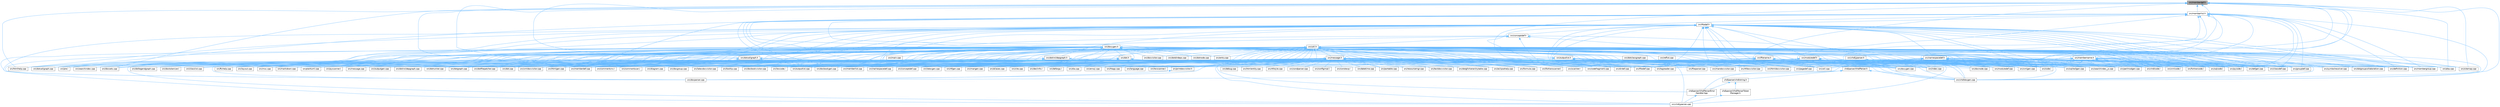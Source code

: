 digraph "src/memberdef.h"
{
 // INTERACTIVE_SVG=YES
 // LATEX_PDF_SIZE
  bgcolor="transparent";
  edge [fontname=Helvetica,fontsize=10,labelfontname=Helvetica,labelfontsize=10];
  node [fontname=Helvetica,fontsize=10,shape=box,height=0.2,width=0.4];
  Node1 [id="Node000001",label="src/memberdef.h",height=0.2,width=0.4,color="gray40", fillcolor="grey60", style="filled", fontcolor="black",tooltip=" "];
  Node1 -> Node2 [id="edge1_Node000001_Node000002",dir="back",color="steelblue1",style="solid",tooltip=" "];
  Node2 [id="Node000002",label="src/docbookgen.cpp",height=0.2,width=0.4,color="grey40", fillcolor="white", style="filled",URL="$d8/d29/docbookgen_8cpp.html",tooltip=" "];
  Node1 -> Node3 [id="edge2_Node000001_Node000003",dir="back",color="steelblue1",style="solid",tooltip=" "];
  Node3 [id="Node000003",label="src/docsets.cpp",height=0.2,width=0.4,color="grey40", fillcolor="white", style="filled",URL="$d7/d8f/docsets_8cpp.html",tooltip=" "];
  Node1 -> Node4 [id="edge3_Node000001_Node000004",dir="back",color="steelblue1",style="solid",tooltip=" "];
  Node4 [id="Node000004",label="src/dotcallgraph.h",height=0.2,width=0.4,color="grey40", fillcolor="white", style="filled",URL="$dc/dcf/dotcallgraph_8h.html",tooltip=" "];
  Node4 -> Node2 [id="edge4_Node000004_Node000002",dir="back",color="steelblue1",style="solid",tooltip=" "];
  Node4 -> Node5 [id="edge5_Node000004_Node000005",dir="back",color="steelblue1",style="solid",tooltip=" "];
  Node5 [id="Node000005",label="src/dotcallgraph.cpp",height=0.2,width=0.4,color="grey40", fillcolor="white", style="filled",URL="$d4/dd5/dotcallgraph_8cpp.html",tooltip=" "];
  Node4 -> Node6 [id="edge6_Node000004_Node000006",dir="back",color="steelblue1",style="solid",tooltip=" "];
  Node6 [id="Node000006",label="src/htmlgen.cpp",height=0.2,width=0.4,color="grey40", fillcolor="white", style="filled",URL="$d8/d6e/htmlgen_8cpp.html",tooltip=" "];
  Node4 -> Node7 [id="edge7_Node000004_Node000007",dir="back",color="steelblue1",style="solid",tooltip=" "];
  Node7 [id="Node000007",label="src/latexgen.cpp",height=0.2,width=0.4,color="grey40", fillcolor="white", style="filled",URL="$d4/d42/latexgen_8cpp.html",tooltip=" "];
  Node4 -> Node8 [id="edge8_Node000004_Node000008",dir="back",color="steelblue1",style="solid",tooltip=" "];
  Node8 [id="Node000008",label="src/memberdef.cpp",height=0.2,width=0.4,color="grey40", fillcolor="white", style="filled",URL="$d0/d72/memberdef_8cpp.html",tooltip=" "];
  Node4 -> Node9 [id="edge9_Node000004_Node000009",dir="back",color="steelblue1",style="solid",tooltip=" "];
  Node9 [id="Node000009",label="src/rtfgen.cpp",height=0.2,width=0.4,color="grey40", fillcolor="white", style="filled",URL="$d0/d9c/rtfgen_8cpp.html",tooltip=" "];
  Node1 -> Node10 [id="edge10_Node000001_Node000010",dir="back",color="steelblue1",style="solid",tooltip=" "];
  Node10 [id="Node000010",label="src/filedef.cpp",height=0.2,width=0.4,color="grey40", fillcolor="white", style="filled",URL="$d6/ddc/filedef_8cpp.html",tooltip=" "];
  Node1 -> Node11 [id="edge11_Node000001_Node000011",dir="back",color="steelblue1",style="solid",tooltip=" "];
  Node11 [id="Node000011",label="src/htmldocvisitor.cpp",height=0.2,width=0.4,color="grey40", fillcolor="white", style="filled",URL="$da/db0/htmldocvisitor_8cpp.html",tooltip=" "];
  Node1 -> Node12 [id="edge12_Node000001_Node000012",dir="back",color="steelblue1",style="solid",tooltip=" "];
  Node12 [id="Node000012",label="src/htmlhelp.cpp",height=0.2,width=0.4,color="grey40", fillcolor="white", style="filled",URL="$d3/d4b/htmlhelp_8cpp.html",tooltip=" "];
  Node1 -> Node8 [id="edge13_Node000001_Node000008",dir="back",color="steelblue1",style="solid",tooltip=" "];
  Node1 -> Node13 [id="edge14_Node000001_Node000013",dir="back",color="steelblue1",style="solid",tooltip=" "];
  Node13 [id="Node000013",label="src/memberlist.h",height=0.2,width=0.4,color="grey40", fillcolor="white", style="filled",URL="$dd/d78/memberlist_8h.html",tooltip=" "];
  Node13 -> Node14 [id="edge15_Node000013_Node000014",dir="back",color="steelblue1",style="solid",tooltip=" "];
  Node14 [id="Node000014",label="src/classdef.cpp",height=0.2,width=0.4,color="grey40", fillcolor="white", style="filled",URL="$de/d89/classdef_8cpp.html",tooltip=" "];
  Node13 -> Node15 [id="edge16_Node000013_Node000015",dir="back",color="steelblue1",style="solid",tooltip=" "];
  Node15 [id="Node000015",label="src/defgen.cpp",height=0.2,width=0.4,color="grey40", fillcolor="white", style="filled",URL="$d3/d17/defgen_8cpp.html",tooltip=" "];
  Node13 -> Node16 [id="edge17_Node000013_Node000016",dir="back",color="steelblue1",style="solid",tooltip=" "];
  Node16 [id="Node000016",label="src/definition.cpp",height=0.2,width=0.4,color="grey40", fillcolor="white", style="filled",URL="$d3/dea/definition_8cpp.html",tooltip=" "];
  Node13 -> Node2 [id="edge18_Node000013_Node000002",dir="back",color="steelblue1",style="solid",tooltip=" "];
  Node13 -> Node5 [id="edge19_Node000013_Node000005",dir="back",color="steelblue1",style="solid",tooltip=" "];
  Node13 -> Node17 [id="edge20_Node000013_Node000017",dir="back",color="steelblue1",style="solid",tooltip=" "];
  Node17 [id="Node000017",label="src/dotnode.cpp",height=0.2,width=0.4,color="grey40", fillcolor="white", style="filled",URL="$df/d58/dotnode_8cpp.html",tooltip=" "];
  Node13 -> Node18 [id="edge21_Node000013_Node000018",dir="back",color="steelblue1",style="solid",tooltip=" "];
  Node18 [id="Node000018",label="src/doxygen.cpp",height=0.2,width=0.4,color="grey40", fillcolor="white", style="filled",URL="$dc/d98/doxygen_8cpp.html",tooltip=" "];
  Node13 -> Node19 [id="edge22_Node000013_Node000019",dir="back",color="steelblue1",style="solid",tooltip=" "];
  Node19 [id="Node000019",label="src/doxygen.h",height=0.2,width=0.4,color="grey40", fillcolor="white", style="filled",URL="$d1/da1/doxygen_8h.html",tooltip=" "];
  Node19 -> Node14 [id="edge23_Node000019_Node000014",dir="back",color="steelblue1",style="solid",tooltip=" "];
  Node19 -> Node20 [id="edge24_Node000019_Node000020",dir="back",color="steelblue1",style="solid",tooltip=" "];
  Node20 [id="Node000020",label="src/classlist.cpp",height=0.2,width=0.4,color="grey40", fillcolor="white", style="filled",URL="$d6/d10/classlist_8cpp.html",tooltip=" "];
  Node19 -> Node21 [id="edge25_Node000019_Node000021",dir="back",color="steelblue1",style="solid",tooltip=" "];
  Node21 [id="Node000021",label="src/code.l",height=0.2,width=0.4,color="grey40", fillcolor="white", style="filled",URL="$da/d1f/code_8l.html",tooltip=" "];
  Node19 -> Node22 [id="edge26_Node000019_Node000022",dir="back",color="steelblue1",style="solid",tooltip=" "];
  Node22 [id="Node000022",label="src/codefragment.cpp",height=0.2,width=0.4,color="grey40", fillcolor="white", style="filled",URL="$dd/d4a/codefragment_8cpp.html",tooltip=" "];
  Node19 -> Node23 [id="edge27_Node000019_Node000023",dir="back",color="steelblue1",style="solid",tooltip=" "];
  Node23 [id="Node000023",label="src/commentcnv.l",height=0.2,width=0.4,color="grey40", fillcolor="white", style="filled",URL="$d0/d47/commentcnv_8l.html",tooltip=" "];
  Node19 -> Node24 [id="edge28_Node000019_Node000024",dir="back",color="steelblue1",style="solid",tooltip=" "];
  Node24 [id="Node000024",label="src/commentscan.l",height=0.2,width=0.4,color="grey40", fillcolor="white", style="filled",URL="$d7/d5f/commentscan_8l.html",tooltip=" "];
  Node19 -> Node25 [id="edge29_Node000019_Node000025",dir="back",color="steelblue1",style="solid",tooltip=" "];
  Node25 [id="Node000025",label="src/conceptdef.cpp",height=0.2,width=0.4,color="grey40", fillcolor="white", style="filled",URL="$d8/d0a/conceptdef_8cpp.html",tooltip=" "];
  Node19 -> Node15 [id="edge30_Node000019_Node000015",dir="back",color="steelblue1",style="solid",tooltip=" "];
  Node19 -> Node16 [id="edge31_Node000019_Node000016",dir="back",color="steelblue1",style="solid",tooltip=" "];
  Node19 -> Node26 [id="edge32_Node000019_Node000026",dir="back",color="steelblue1",style="solid",tooltip=" "];
  Node26 [id="Node000026",label="src/diagram.cpp",height=0.2,width=0.4,color="grey40", fillcolor="white", style="filled",URL="$da/d0d/diagram_8cpp.html",tooltip=" "];
  Node19 -> Node27 [id="edge33_Node000019_Node000027",dir="back",color="steelblue1",style="solid",tooltip=" "];
  Node27 [id="Node000027",label="src/dirdef.cpp",height=0.2,width=0.4,color="grey40", fillcolor="white", style="filled",URL="$d8/d52/dirdef_8cpp.html",tooltip=" "];
  Node19 -> Node2 [id="edge34_Node000019_Node000002",dir="back",color="steelblue1",style="solid",tooltip=" "];
  Node19 -> Node28 [id="edge35_Node000019_Node000028",dir="back",color="steelblue1",style="solid",tooltip=" "];
  Node28 [id="Node000028",label="src/docbookvisitor.cpp",height=0.2,width=0.4,color="grey40", fillcolor="white", style="filled",URL="$dc/d05/docbookvisitor_8cpp.html",tooltip=" "];
  Node19 -> Node29 [id="edge36_Node000019_Node000029",dir="back",color="steelblue1",style="solid",tooltip=" "];
  Node29 [id="Node000029",label="src/docgroup.cpp",height=0.2,width=0.4,color="grey40", fillcolor="white", style="filled",URL="$d3/d36/docgroup_8cpp.html",tooltip=" "];
  Node19 -> Node30 [id="edge37_Node000019_Node000030",dir="back",color="steelblue1",style="solid",tooltip=" "];
  Node30 [id="Node000030",label="src/docnode.cpp",height=0.2,width=0.4,color="grey40", fillcolor="white", style="filled",URL="$d0/d2b/docnode_8cpp.html",tooltip=" "];
  Node19 -> Node31 [id="edge38_Node000019_Node000031",dir="back",color="steelblue1",style="solid",tooltip=" "];
  Node31 [id="Node000031",label="src/docparser.cpp",height=0.2,width=0.4,color="grey40", fillcolor="white", style="filled",URL="$da/d17/docparser_8cpp.html",tooltip=" "];
  Node19 -> Node3 [id="edge39_Node000019_Node000003",dir="back",color="steelblue1",style="solid",tooltip=" "];
  Node19 -> Node32 [id="edge40_Node000019_Node000032",dir="back",color="steelblue1",style="solid",tooltip=" "];
  Node32 [id="Node000032",label="src/doctokenizer.l",height=0.2,width=0.4,color="grey40", fillcolor="white", style="filled",URL="$d1/d39/doctokenizer_8l.html",tooltip=" "];
  Node19 -> Node33 [id="edge41_Node000019_Node000033",dir="back",color="steelblue1",style="solid",tooltip=" "];
  Node33 [id="Node000033",label="src/docvisitor.cpp",height=0.2,width=0.4,color="grey40", fillcolor="white", style="filled",URL="$da/d39/docvisitor_8cpp.html",tooltip=" "];
  Node19 -> Node34 [id="edge42_Node000019_Node000034",dir="back",color="steelblue1",style="solid",tooltip=" "];
  Node34 [id="Node000034",label="src/dot.cpp",height=0.2,width=0.4,color="grey40", fillcolor="white", style="filled",URL="$de/daa/dot_8cpp.html",tooltip=" "];
  Node19 -> Node35 [id="edge43_Node000019_Node000035",dir="back",color="steelblue1",style="solid",tooltip=" "];
  Node35 [id="Node000035",label="src/dot.h",height=0.2,width=0.4,color="grey40", fillcolor="white", style="filled",URL="$d6/d4a/dot_8h.html",tooltip=" "];
  Node35 -> Node14 [id="edge44_Node000035_Node000014",dir="back",color="steelblue1",style="solid",tooltip=" "];
  Node35 -> Node15 [id="edge45_Node000035_Node000015",dir="back",color="steelblue1",style="solid",tooltip=" "];
  Node35 -> Node27 [id="edge46_Node000035_Node000027",dir="back",color="steelblue1",style="solid",tooltip=" "];
  Node35 -> Node2 [id="edge47_Node000035_Node000002",dir="back",color="steelblue1",style="solid",tooltip=" "];
  Node35 -> Node28 [id="edge48_Node000035_Node000028",dir="back",color="steelblue1",style="solid",tooltip=" "];
  Node35 -> Node34 [id="edge49_Node000035_Node000034",dir="back",color="steelblue1",style="solid",tooltip=" "];
  Node35 -> Node36 [id="edge50_Node000035_Node000036",dir="back",color="steelblue1",style="solid",tooltip=" "];
  Node36 [id="Node000036",label="src/dotfilepatcher.cpp",height=0.2,width=0.4,color="grey40", fillcolor="white", style="filled",URL="$d9/d92/dotfilepatcher_8cpp.html",tooltip=" "];
  Node35 -> Node37 [id="edge51_Node000035_Node000037",dir="back",color="steelblue1",style="solid",tooltip=" "];
  Node37 [id="Node000037",label="src/dotgraph.cpp",height=0.2,width=0.4,color="grey40", fillcolor="white", style="filled",URL="$de/d45/dotgraph_8cpp.html",tooltip=" "];
  Node35 -> Node38 [id="edge52_Node000035_Node000038",dir="back",color="steelblue1",style="solid",tooltip=" "];
  Node38 [id="Node000038",label="src/dotlegendgraph.cpp",height=0.2,width=0.4,color="grey40", fillcolor="white", style="filled",URL="$d4/d33/dotlegendgraph_8cpp.html",tooltip=" "];
  Node35 -> Node39 [id="edge53_Node000035_Node000039",dir="back",color="steelblue1",style="solid",tooltip=" "];
  Node39 [id="Node000039",label="src/dotrunner.cpp",height=0.2,width=0.4,color="grey40", fillcolor="white", style="filled",URL="$d1/dfe/dotrunner_8cpp.html",tooltip=" "];
  Node35 -> Node18 [id="edge54_Node000035_Node000018",dir="back",color="steelblue1",style="solid",tooltip=" "];
  Node35 -> Node10 [id="edge55_Node000035_Node000010",dir="back",color="steelblue1",style="solid",tooltip=" "];
  Node35 -> Node40 [id="edge56_Node000035_Node000040",dir="back",color="steelblue1",style="solid",tooltip=" "];
  Node40 [id="Node000040",label="src/groupdef.cpp",height=0.2,width=0.4,color="grey40", fillcolor="white", style="filled",URL="$d6/d42/groupdef_8cpp.html",tooltip=" "];
  Node35 -> Node11 [id="edge57_Node000035_Node000011",dir="back",color="steelblue1",style="solid",tooltip=" "];
  Node35 -> Node6 [id="edge58_Node000035_Node000006",dir="back",color="steelblue1",style="solid",tooltip=" "];
  Node35 -> Node41 [id="edge59_Node000035_Node000041",dir="back",color="steelblue1",style="solid",tooltip=" "];
  Node41 [id="Node000041",label="src/index.cpp",height=0.2,width=0.4,color="grey40", fillcolor="white", style="filled",URL="$db/d14/index_8cpp.html",tooltip="This file contains functions for the various index pages."];
  Node35 -> Node42 [id="edge60_Node000035_Node000042",dir="back",color="steelblue1",style="solid",tooltip=" "];
  Node42 [id="Node000042",label="src/latexdocvisitor.cpp",height=0.2,width=0.4,color="grey40", fillcolor="white", style="filled",URL="$d1/d4e/latexdocvisitor_8cpp.html",tooltip=" "];
  Node35 -> Node7 [id="edge61_Node000035_Node000007",dir="back",color="steelblue1",style="solid",tooltip=" "];
  Node35 -> Node43 [id="edge62_Node000035_Node000043",dir="back",color="steelblue1",style="solid",tooltip=" "];
  Node43 [id="Node000043",label="src/mandocvisitor.cpp",height=0.2,width=0.4,color="grey40", fillcolor="white", style="filled",URL="$d8/dde/mandocvisitor_8cpp.html",tooltip=" "];
  Node35 -> Node8 [id="edge63_Node000035_Node000008",dir="back",color="steelblue1",style="solid",tooltip=" "];
  Node35 -> Node44 [id="edge64_Node000035_Node000044",dir="back",color="steelblue1",style="solid",tooltip=" "];
  Node44 [id="Node000044",label="src/rtfdocvisitor.cpp",height=0.2,width=0.4,color="grey40", fillcolor="white", style="filled",URL="$de/d9a/rtfdocvisitor_8cpp.html",tooltip=" "];
  Node35 -> Node9 [id="edge65_Node000035_Node000009",dir="back",color="steelblue1",style="solid",tooltip=" "];
  Node35 -> Node45 [id="edge66_Node000035_Node000045",dir="back",color="steelblue1",style="solid",tooltip=" "];
  Node45 [id="Node000045",label="src/sqlite3gen.cpp",height=0.2,width=0.4,color="grey40", fillcolor="white", style="filled",URL="$d8/df8/sqlite3gen_8cpp.html",tooltip=" "];
  Node35 -> Node46 [id="edge67_Node000035_Node000046",dir="back",color="steelblue1",style="solid",tooltip=" "];
  Node46 [id="Node000046",label="src/xmldocvisitor.cpp",height=0.2,width=0.4,color="grey40", fillcolor="white", style="filled",URL="$dd/db6/xmldocvisitor_8cpp.html",tooltip=" "];
  Node35 -> Node47 [id="edge68_Node000035_Node000047",dir="back",color="steelblue1",style="solid",tooltip=" "];
  Node47 [id="Node000047",label="src/xmlgen.cpp",height=0.2,width=0.4,color="grey40", fillcolor="white", style="filled",URL="$d0/dc3/xmlgen_8cpp.html",tooltip=" "];
  Node19 -> Node48 [id="edge69_Node000019_Node000048",dir="back",color="steelblue1",style="solid",tooltip=" "];
  Node48 [id="Node000048",label="src/dotdirdeps.cpp",height=0.2,width=0.4,color="grey40", fillcolor="white", style="filled",URL="$da/d45/dotdirdeps_8cpp.html",tooltip=" "];
  Node19 -> Node36 [id="edge70_Node000019_Node000036",dir="back",color="steelblue1",style="solid",tooltip=" "];
  Node19 -> Node49 [id="edge71_Node000019_Node000049",dir="back",color="steelblue1",style="solid",tooltip=" "];
  Node49 [id="Node000049",label="src/dotgfxhierarchytable.cpp",height=0.2,width=0.4,color="grey40", fillcolor="white", style="filled",URL="$d4/d09/dotgfxhierarchytable_8cpp.html",tooltip=" "];
  Node19 -> Node37 [id="edge72_Node000019_Node000037",dir="back",color="steelblue1",style="solid",tooltip=" "];
  Node19 -> Node50 [id="edge73_Node000019_Node000050",dir="back",color="steelblue1",style="solid",tooltip=" "];
  Node50 [id="Node000050",label="src/dotgroupcollaboration.cpp",height=0.2,width=0.4,color="grey40", fillcolor="white", style="filled",URL="$d1/d86/dotgroupcollaboration_8cpp.html",tooltip=" "];
  Node19 -> Node38 [id="edge74_Node000019_Node000038",dir="back",color="steelblue1",style="solid",tooltip=" "];
  Node19 -> Node17 [id="edge75_Node000019_Node000017",dir="back",color="steelblue1",style="solid",tooltip=" "];
  Node19 -> Node39 [id="edge76_Node000019_Node000039",dir="back",color="steelblue1",style="solid",tooltip=" "];
  Node19 -> Node18 [id="edge77_Node000019_Node000018",dir="back",color="steelblue1",style="solid",tooltip=" "];
  Node19 -> Node51 [id="edge78_Node000019_Node000051",dir="back",color="steelblue1",style="solid",tooltip=" "];
  Node51 [id="Node000051",label="src/eclipsehelp.cpp",height=0.2,width=0.4,color="grey40", fillcolor="white", style="filled",URL="$d8/d56/eclipsehelp_8cpp.html",tooltip=" "];
  Node19 -> Node52 [id="edge79_Node000019_Node000052",dir="back",color="steelblue1",style="solid",tooltip=" "];
  Node52 [id="Node000052",label="src/entry.cpp",height=0.2,width=0.4,color="grey40", fillcolor="white", style="filled",URL="$d2/dd2/entry_8cpp.html",tooltip=" "];
  Node19 -> Node10 [id="edge80_Node000019_Node000010",dir="back",color="steelblue1",style="solid",tooltip=" "];
  Node19 -> Node53 [id="edge81_Node000019_Node000053",dir="back",color="steelblue1",style="solid",tooltip=" "];
  Node53 [id="Node000053",label="src/formula.cpp",height=0.2,width=0.4,color="grey40", fillcolor="white", style="filled",URL="$d7/d5b/formula_8cpp.html",tooltip=" "];
  Node19 -> Node54 [id="edge82_Node000019_Node000054",dir="back",color="steelblue1",style="solid",tooltip=" "];
  Node54 [id="Node000054",label="src/fortrancode.l",height=0.2,width=0.4,color="grey40", fillcolor="white", style="filled",URL="$d9/d5b/fortrancode_8l.html",tooltip=" "];
  Node19 -> Node55 [id="edge83_Node000019_Node000055",dir="back",color="steelblue1",style="solid",tooltip=" "];
  Node55 [id="Node000055",label="src/fortranscanner.l",height=0.2,width=0.4,color="grey40", fillcolor="white", style="filled",URL="$dd/d00/fortranscanner_8l.html",tooltip=" "];
  Node19 -> Node56 [id="edge84_Node000019_Node000056",dir="back",color="steelblue1",style="solid",tooltip=" "];
  Node56 [id="Node000056",label="src/ftvhelp.cpp",height=0.2,width=0.4,color="grey40", fillcolor="white", style="filled",URL="$db/d41/ftvhelp_8cpp.html",tooltip=" "];
  Node19 -> Node40 [id="edge85_Node000019_Node000040",dir="back",color="steelblue1",style="solid",tooltip=" "];
  Node19 -> Node11 [id="edge86_Node000019_Node000011",dir="back",color="steelblue1",style="solid",tooltip=" "];
  Node19 -> Node6 [id="edge87_Node000019_Node000006",dir="back",color="steelblue1",style="solid",tooltip=" "];
  Node19 -> Node12 [id="edge88_Node000019_Node000012",dir="back",color="steelblue1",style="solid",tooltip=" "];
  Node19 -> Node41 [id="edge89_Node000019_Node000041",dir="back",color="steelblue1",style="solid",tooltip=" "];
  Node19 -> Node42 [id="edge90_Node000019_Node000042",dir="back",color="steelblue1",style="solid",tooltip=" "];
  Node19 -> Node7 [id="edge91_Node000019_Node000007",dir="back",color="steelblue1",style="solid",tooltip=" "];
  Node19 -> Node57 [id="edge92_Node000019_Node000057",dir="back",color="steelblue1",style="solid",tooltip=" "];
  Node57 [id="Node000057",label="src/layout.cpp",height=0.2,width=0.4,color="grey40", fillcolor="white", style="filled",URL="$db/d16/layout_8cpp.html",tooltip=" "];
  Node19 -> Node58 [id="edge93_Node000019_Node000058",dir="back",color="steelblue1",style="solid",tooltip=" "];
  Node58 [id="Node000058",label="src/lexcode.l",height=0.2,width=0.4,color="grey40", fillcolor="white", style="filled",URL="$d0/d7e/lexcode_8l.html",tooltip=" "];
  Node19 -> Node59 [id="edge94_Node000019_Node000059",dir="back",color="steelblue1",style="solid",tooltip=" "];
  Node59 [id="Node000059",label="src/main.cpp",height=0.2,width=0.4,color="grey40", fillcolor="white", style="filled",URL="$df/d0a/main_8cpp.html",tooltip="main entry point for doxygen"];
  Node19 -> Node43 [id="edge95_Node000019_Node000043",dir="back",color="steelblue1",style="solid",tooltip=" "];
  Node19 -> Node60 [id="edge96_Node000019_Node000060",dir="back",color="steelblue1",style="solid",tooltip=" "];
  Node60 [id="Node000060",label="src/mangen.cpp",height=0.2,width=0.4,color="grey40", fillcolor="white", style="filled",URL="$d7/de7/mangen_8cpp.html",tooltip=" "];
  Node19 -> Node61 [id="edge97_Node000019_Node000061",dir="back",color="steelblue1",style="solid",tooltip=" "];
  Node61 [id="Node000061",label="src/markdown.cpp",height=0.2,width=0.4,color="grey40", fillcolor="white", style="filled",URL="$de/d04/markdown_8cpp.html",tooltip=" "];
  Node19 -> Node8 [id="edge98_Node000019_Node000008",dir="back",color="steelblue1",style="solid",tooltip=" "];
  Node19 -> Node62 [id="edge99_Node000019_Node000062",dir="back",color="steelblue1",style="solid",tooltip=" "];
  Node62 [id="Node000062",label="src/membergroup.cpp",height=0.2,width=0.4,color="grey40", fillcolor="white", style="filled",URL="$d6/d18/membergroup_8cpp.html",tooltip=" "];
  Node19 -> Node63 [id="edge100_Node000019_Node000063",dir="back",color="steelblue1",style="solid",tooltip=" "];
  Node63 [id="Node000063",label="src/memberlist.cpp",height=0.2,width=0.4,color="grey40", fillcolor="white", style="filled",URL="$d0/d14/memberlist_8cpp.html",tooltip=" "];
  Node19 -> Node64 [id="edge101_Node000019_Node000064",dir="back",color="steelblue1",style="solid",tooltip=" "];
  Node64 [id="Node000064",label="src/message.cpp",height=0.2,width=0.4,color="grey40", fillcolor="white", style="filled",URL="$d8/d6a/message_8cpp.html",tooltip=" "];
  Node19 -> Node65 [id="edge102_Node000019_Node000065",dir="back",color="steelblue1",style="solid",tooltip=" "];
  Node65 [id="Node000065",label="src/msc.cpp",height=0.2,width=0.4,color="grey40", fillcolor="white", style="filled",URL="$db/d33/msc_8cpp.html",tooltip=" "];
  Node19 -> Node66 [id="edge103_Node000019_Node000066",dir="back",color="steelblue1",style="solid",tooltip=" "];
  Node66 [id="Node000066",label="src/namespacedef.cpp",height=0.2,width=0.4,color="grey40", fillcolor="white", style="filled",URL="$d7/d1c/namespacedef_8cpp.html",tooltip=" "];
  Node19 -> Node67 [id="edge104_Node000019_Node000067",dir="back",color="steelblue1",style="solid",tooltip=" "];
  Node67 [id="Node000067",label="src/outputgen.cpp",height=0.2,width=0.4,color="grey40", fillcolor="white", style="filled",URL="$d0/d17/outputgen_8cpp.html",tooltip=" "];
  Node19 -> Node68 [id="edge105_Node000019_Node000068",dir="back",color="steelblue1",style="solid",tooltip=" "];
  Node68 [id="Node000068",label="src/outputlist.cpp",height=0.2,width=0.4,color="grey40", fillcolor="white", style="filled",URL="$db/dd8/outputlist_8cpp.html",tooltip=" "];
  Node19 -> Node69 [id="edge106_Node000019_Node000069",dir="back",color="steelblue1",style="solid",tooltip=" "];
  Node69 [id="Node000069",label="src/outputlist.h",height=0.2,width=0.4,color="grey40", fillcolor="white", style="filled",URL="$d2/db9/outputlist_8h.html",tooltip=" "];
  Node69 -> Node14 [id="edge107_Node000069_Node000014",dir="back",color="steelblue1",style="solid",tooltip=" "];
  Node69 -> Node20 [id="edge108_Node000069_Node000020",dir="back",color="steelblue1",style="solid",tooltip=" "];
  Node69 -> Node21 [id="edge109_Node000069_Node000021",dir="back",color="steelblue1",style="solid",tooltip=" "];
  Node69 -> Node22 [id="edge110_Node000069_Node000022",dir="back",color="steelblue1",style="solid",tooltip=" "];
  Node69 -> Node25 [id="edge111_Node000069_Node000025",dir="back",color="steelblue1",style="solid",tooltip=" "];
  Node69 -> Node16 [id="edge112_Node000069_Node000016",dir="back",color="steelblue1",style="solid",tooltip=" "];
  Node69 -> Node27 [id="edge113_Node000069_Node000027",dir="back",color="steelblue1",style="solid",tooltip=" "];
  Node69 -> Node2 [id="edge114_Node000069_Node000002",dir="back",color="steelblue1",style="solid",tooltip=" "];
  Node69 -> Node18 [id="edge115_Node000069_Node000018",dir="back",color="steelblue1",style="solid",tooltip=" "];
  Node69 -> Node10 [id="edge116_Node000069_Node000010",dir="back",color="steelblue1",style="solid",tooltip=" "];
  Node69 -> Node70 [id="edge117_Node000069_Node000070",dir="back",color="steelblue1",style="solid",tooltip=" "];
  Node70 [id="Node000070",label="src/fileparser.cpp",height=0.2,width=0.4,color="grey40", fillcolor="white", style="filled",URL="$d9/d74/fileparser_8cpp.html",tooltip=" "];
  Node69 -> Node54 [id="edge118_Node000069_Node000054",dir="back",color="steelblue1",style="solid",tooltip=" "];
  Node69 -> Node56 [id="edge119_Node000069_Node000056",dir="back",color="steelblue1",style="solid",tooltip=" "];
  Node69 -> Node40 [id="edge120_Node000069_Node000040",dir="back",color="steelblue1",style="solid",tooltip=" "];
  Node69 -> Node11 [id="edge121_Node000069_Node000011",dir="back",color="steelblue1",style="solid",tooltip=" "];
  Node69 -> Node6 [id="edge122_Node000069_Node000006",dir="back",color="steelblue1",style="solid",tooltip=" "];
  Node69 -> Node41 [id="edge123_Node000069_Node000041",dir="back",color="steelblue1",style="solid",tooltip=" "];
  Node69 -> Node42 [id="edge124_Node000069_Node000042",dir="back",color="steelblue1",style="solid",tooltip=" "];
  Node69 -> Node7 [id="edge125_Node000069_Node000007",dir="back",color="steelblue1",style="solid",tooltip=" "];
  Node69 -> Node58 [id="edge126_Node000069_Node000058",dir="back",color="steelblue1",style="solid",tooltip=" "];
  Node69 -> Node60 [id="edge127_Node000069_Node000060",dir="back",color="steelblue1",style="solid",tooltip=" "];
  Node69 -> Node8 [id="edge128_Node000069_Node000008",dir="back",color="steelblue1",style="solid",tooltip=" "];
  Node69 -> Node62 [id="edge129_Node000069_Node000062",dir="back",color="steelblue1",style="solid",tooltip=" "];
  Node69 -> Node63 [id="edge130_Node000069_Node000063",dir="back",color="steelblue1",style="solid",tooltip=" "];
  Node69 -> Node71 [id="edge131_Node000069_Node000071",dir="back",color="steelblue1",style="solid",tooltip=" "];
  Node71 [id="Node000071",label="src/moduledef.cpp",height=0.2,width=0.4,color="grey40", fillcolor="white", style="filled",URL="$dd/d5c/moduledef_8cpp.html",tooltip=" "];
  Node69 -> Node66 [id="edge132_Node000069_Node000066",dir="back",color="steelblue1",style="solid",tooltip=" "];
  Node69 -> Node68 [id="edge133_Node000069_Node000068",dir="back",color="steelblue1",style="solid",tooltip=" "];
  Node69 -> Node72 [id="edge134_Node000069_Node000072",dir="back",color="steelblue1",style="solid",tooltip=" "];
  Node72 [id="Node000072",label="src/pagedef.cpp",height=0.2,width=0.4,color="grey40", fillcolor="white", style="filled",URL="$d9/db4/pagedef_8cpp.html",tooltip=" "];
  Node69 -> Node73 [id="edge135_Node000069_Node000073",dir="back",color="steelblue1",style="solid",tooltip=" "];
  Node73 [id="Node000073",label="src/pycode.l",height=0.2,width=0.4,color="grey40", fillcolor="white", style="filled",URL="$d3/ded/pycode_8l.html",tooltip=" "];
  Node69 -> Node9 [id="edge136_Node000069_Node000009",dir="back",color="steelblue1",style="solid",tooltip=" "];
  Node69 -> Node74 [id="edge137_Node000069_Node000074",dir="back",color="steelblue1",style="solid",tooltip=" "];
  Node74 [id="Node000074",label="src/sqlcode.l",height=0.2,width=0.4,color="grey40", fillcolor="white", style="filled",URL="$d2/dda/sqlcode_8l.html",tooltip=" "];
  Node69 -> Node45 [id="edge138_Node000069_Node000045",dir="back",color="steelblue1",style="solid",tooltip=" "];
  Node69 -> Node75 [id="edge139_Node000069_Node000075",dir="back",color="steelblue1",style="solid",tooltip=" "];
  Node75 [id="Node000075",label="src/tooltip.cpp",height=0.2,width=0.4,color="grey40", fillcolor="white", style="filled",URL="$d7/d56/tooltip_8cpp.html",tooltip=" "];
  Node69 -> Node76 [id="edge140_Node000069_Node000076",dir="back",color="steelblue1",style="solid",tooltip=" "];
  Node76 [id="Node000076",label="src/util.cpp",height=0.2,width=0.4,color="grey40", fillcolor="white", style="filled",URL="$df/d2d/util_8cpp.html",tooltip=" "];
  Node69 -> Node77 [id="edge141_Node000069_Node000077",dir="back",color="steelblue1",style="solid",tooltip=" "];
  Node77 [id="Node000077",label="src/vhdlcode.l",height=0.2,width=0.4,color="grey40", fillcolor="white", style="filled",URL="$d5/d6a/vhdlcode_8l.html",tooltip=" "];
  Node69 -> Node78 [id="edge142_Node000069_Node000078",dir="back",color="steelblue1",style="solid",tooltip=" "];
  Node78 [id="Node000078",label="src/vhdldocgen.cpp",height=0.2,width=0.4,color="grey40", fillcolor="white", style="filled",URL="$de/dea/vhdldocgen_8cpp.html",tooltip=" "];
  Node69 -> Node79 [id="edge143_Node000069_Node000079",dir="back",color="steelblue1",style="solid",tooltip=" "];
  Node79 [id="Node000079",label="src/vhdljjparser.cpp",height=0.2,width=0.4,color="grey40", fillcolor="white", style="filled",URL="$d1/d86/vhdljjparser_8cpp.html",tooltip=" "];
  Node69 -> Node80 [id="edge144_Node000069_Node000080",dir="back",color="steelblue1",style="solid",tooltip=" "];
  Node80 [id="Node000080",label="src/xmlcode.l",height=0.2,width=0.4,color="grey40", fillcolor="white", style="filled",URL="$dc/dc1/xmlcode_8l.html",tooltip=" "];
  Node69 -> Node47 [id="edge145_Node000069_Node000047",dir="back",color="steelblue1",style="solid",tooltip=" "];
  Node19 -> Node72 [id="edge146_Node000019_Node000072",dir="back",color="steelblue1",style="solid",tooltip=" "];
  Node19 -> Node81 [id="edge147_Node000019_Node000081",dir="back",color="steelblue1",style="solid",tooltip=" "];
  Node81 [id="Node000081",label="src/perlmodgen.cpp",height=0.2,width=0.4,color="grey40", fillcolor="white", style="filled",URL="$de/dd0/perlmodgen_8cpp.html",tooltip=" "];
  Node19 -> Node82 [id="edge148_Node000019_Node000082",dir="back",color="steelblue1",style="solid",tooltip=" "];
  Node82 [id="Node000082",label="src/plantuml.cpp",height=0.2,width=0.4,color="grey40", fillcolor="white", style="filled",URL="$d7/d5b/plantuml_8cpp.html",tooltip=" "];
  Node19 -> Node83 [id="edge149_Node000019_Node000083",dir="back",color="steelblue1",style="solid",tooltip=" "];
  Node83 [id="Node000083",label="src/pre.l",height=0.2,width=0.4,color="grey40", fillcolor="white", style="filled",URL="$d0/da7/pre_8l.html",tooltip=" "];
  Node19 -> Node73 [id="edge150_Node000019_Node000073",dir="back",color="steelblue1",style="solid",tooltip=" "];
  Node19 -> Node84 [id="edge151_Node000019_Node000084",dir="back",color="steelblue1",style="solid",tooltip=" "];
  Node84 [id="Node000084",label="src/pyscanner.l",height=0.2,width=0.4,color="grey40", fillcolor="white", style="filled",URL="$de/d2b/pyscanner_8l.html",tooltip=" "];
  Node19 -> Node85 [id="edge152_Node000019_Node000085",dir="back",color="steelblue1",style="solid",tooltip=" "];
  Node85 [id="Node000085",label="src/qhp.cpp",height=0.2,width=0.4,color="grey40", fillcolor="white", style="filled",URL="$d9/d45/qhp_8cpp.html",tooltip=" "];
  Node19 -> Node44 [id="edge153_Node000019_Node000044",dir="back",color="steelblue1",style="solid",tooltip=" "];
  Node19 -> Node9 [id="edge154_Node000019_Node000009",dir="back",color="steelblue1",style="solid",tooltip=" "];
  Node19 -> Node86 [id="edge155_Node000019_Node000086",dir="back",color="steelblue1",style="solid",tooltip=" "];
  Node86 [id="Node000086",label="src/scanner.l",height=0.2,width=0.4,color="grey40", fillcolor="white", style="filled",URL="$da/d11/scanner_8l.html",tooltip=" "];
  Node19 -> Node87 [id="edge156_Node000019_Node000087",dir="back",color="steelblue1",style="solid",tooltip=" "];
  Node87 [id="Node000087",label="src/searchindex.cpp",height=0.2,width=0.4,color="grey40", fillcolor="white", style="filled",URL="$d7/d79/searchindex_8cpp.html",tooltip=" "];
  Node19 -> Node88 [id="edge157_Node000019_Node000088",dir="back",color="steelblue1",style="solid",tooltip=" "];
  Node88 [id="Node000088",label="src/searchindex_js.cpp",height=0.2,width=0.4,color="grey40", fillcolor="white", style="filled",URL="$d9/d2f/searchindex__js_8cpp.html",tooltip=" "];
  Node19 -> Node89 [id="edge158_Node000019_Node000089",dir="back",color="steelblue1",style="solid",tooltip=" "];
  Node89 [id="Node000089",label="src/sitemap.cpp",height=0.2,width=0.4,color="grey40", fillcolor="white", style="filled",URL="$d3/d25/sitemap_8cpp.html",tooltip=" "];
  Node19 -> Node74 [id="edge159_Node000019_Node000074",dir="back",color="steelblue1",style="solid",tooltip=" "];
  Node19 -> Node45 [id="edge160_Node000019_Node000045",dir="back",color="steelblue1",style="solid",tooltip=" "];
  Node19 -> Node90 [id="edge161_Node000019_Node000090",dir="back",color="steelblue1",style="solid",tooltip=" "];
  Node90 [id="Node000090",label="src/symbolresolver.cpp",height=0.2,width=0.4,color="grey40", fillcolor="white", style="filled",URL="$d2/d99/symbolresolver_8cpp.html",tooltip=" "];
  Node19 -> Node91 [id="edge162_Node000019_Node000091",dir="back",color="steelblue1",style="solid",tooltip=" "];
  Node91 [id="Node000091",label="src/tagreader.cpp",height=0.2,width=0.4,color="grey40", fillcolor="white", style="filled",URL="$d4/d7b/tagreader_8cpp.html",tooltip=" "];
  Node19 -> Node75 [id="edge163_Node000019_Node000075",dir="back",color="steelblue1",style="solid",tooltip=" "];
  Node19 -> Node76 [id="edge164_Node000019_Node000076",dir="back",color="steelblue1",style="solid",tooltip=" "];
  Node19 -> Node77 [id="edge165_Node000019_Node000077",dir="back",color="steelblue1",style="solid",tooltip=" "];
  Node19 -> Node78 [id="edge166_Node000019_Node000078",dir="back",color="steelblue1",style="solid",tooltip=" "];
  Node19 -> Node79 [id="edge167_Node000019_Node000079",dir="back",color="steelblue1",style="solid",tooltip=" "];
  Node19 -> Node80 [id="edge168_Node000019_Node000080",dir="back",color="steelblue1",style="solid",tooltip=" "];
  Node19 -> Node46 [id="edge169_Node000019_Node000046",dir="back",color="steelblue1",style="solid",tooltip=" "];
  Node19 -> Node47 [id="edge170_Node000019_Node000047",dir="back",color="steelblue1",style="solid",tooltip=" "];
  Node13 -> Node10 [id="edge171_Node000013_Node000010",dir="back",color="steelblue1",style="solid",tooltip=" "];
  Node13 -> Node92 [id="edge172_Node000013_Node000092",dir="back",color="steelblue1",style="solid",tooltip=" "];
  Node92 [id="Node000092",label="src/filedef.h",height=0.2,width=0.4,color="grey40", fillcolor="white", style="filled",URL="$d4/d3a/filedef_8h.html",tooltip=" "];
  Node92 -> Node14 [id="edge173_Node000092_Node000014",dir="back",color="steelblue1",style="solid",tooltip=" "];
  Node92 -> Node21 [id="edge174_Node000092_Node000021",dir="back",color="steelblue1",style="solid",tooltip=" "];
  Node92 -> Node22 [id="edge175_Node000092_Node000022",dir="back",color="steelblue1",style="solid",tooltip=" "];
  Node92 -> Node93 [id="edge176_Node000092_Node000093",dir="back",color="steelblue1",style="solid",tooltip=" "];
  Node93 [id="Node000093",label="src/conceptdef.h",height=0.2,width=0.4,color="grey40", fillcolor="white", style="filled",URL="$da/df1/conceptdef_8h.html",tooltip=" "];
  Node93 -> Node25 [id="edge177_Node000093_Node000025",dir="back",color="steelblue1",style="solid",tooltip=" "];
  Node93 -> Node18 [id="edge178_Node000093_Node000018",dir="back",color="steelblue1",style="solid",tooltip=" "];
  Node93 -> Node10 [id="edge179_Node000093_Node000010",dir="back",color="steelblue1",style="solid",tooltip=" "];
  Node93 -> Node71 [id="edge180_Node000093_Node000071",dir="back",color="steelblue1",style="solid",tooltip=" "];
  Node93 -> Node66 [id="edge181_Node000093_Node000066",dir="back",color="steelblue1",style="solid",tooltip=" "];
  Node93 -> Node94 [id="edge182_Node000093_Node000094",dir="back",color="steelblue1",style="solid",tooltip=" "];
  Node94 [id="Node000094",label="src/util.h",height=0.2,width=0.4,color="grey40", fillcolor="white", style="filled",URL="$d8/d3c/util_8h.html",tooltip="A bunch of utility functions."];
  Node94 -> Node95 [id="edge183_Node000094_Node000095",dir="back",color="steelblue1",style="solid",tooltip=" "];
  Node95 [id="Node000095",label="src/aliases.cpp",height=0.2,width=0.4,color="grey40", fillcolor="white", style="filled",URL="$d5/dd8/aliases_8cpp.html",tooltip=" "];
  Node94 -> Node96 [id="edge184_Node000094_Node000096",dir="back",color="steelblue1",style="solid",tooltip=" "];
  Node96 [id="Node000096",label="src/cite.cpp",height=0.2,width=0.4,color="grey40", fillcolor="white", style="filled",URL="$d5/d0b/cite_8cpp.html",tooltip=" "];
  Node94 -> Node14 [id="edge185_Node000094_Node000014",dir="back",color="steelblue1",style="solid",tooltip=" "];
  Node94 -> Node20 [id="edge186_Node000094_Node000020",dir="back",color="steelblue1",style="solid",tooltip=" "];
  Node94 -> Node21 [id="edge187_Node000094_Node000021",dir="back",color="steelblue1",style="solid",tooltip=" "];
  Node94 -> Node22 [id="edge188_Node000094_Node000022",dir="back",color="steelblue1",style="solid",tooltip=" "];
  Node94 -> Node23 [id="edge189_Node000094_Node000023",dir="back",color="steelblue1",style="solid",tooltip=" "];
  Node94 -> Node24 [id="edge190_Node000094_Node000024",dir="back",color="steelblue1",style="solid",tooltip=" "];
  Node94 -> Node25 [id="edge191_Node000094_Node000025",dir="back",color="steelblue1",style="solid",tooltip=" "];
  Node94 -> Node97 [id="edge192_Node000094_Node000097",dir="back",color="steelblue1",style="solid",tooltip=" "];
  Node97 [id="Node000097",label="src/declinfo.l",height=0.2,width=0.4,color="grey40", fillcolor="white", style="filled",URL="$d8/d0f/declinfo_8l.html",tooltip=" "];
  Node94 -> Node98 [id="edge193_Node000094_Node000098",dir="back",color="steelblue1",style="solid",tooltip=" "];
  Node98 [id="Node000098",label="src/defargs.l",height=0.2,width=0.4,color="grey40", fillcolor="white", style="filled",URL="$de/df3/defargs_8l.html",tooltip=" "];
  Node94 -> Node15 [id="edge194_Node000094_Node000015",dir="back",color="steelblue1",style="solid",tooltip=" "];
  Node94 -> Node16 [id="edge195_Node000094_Node000016",dir="back",color="steelblue1",style="solid",tooltip=" "];
  Node94 -> Node99 [id="edge196_Node000094_Node000099",dir="back",color="steelblue1",style="solid",tooltip=" "];
  Node99 [id="Node000099",label="src/dia.cpp",height=0.2,width=0.4,color="grey40", fillcolor="white", style="filled",URL="$d1/df5/dia_8cpp.html",tooltip=" "];
  Node94 -> Node26 [id="edge197_Node000094_Node000026",dir="back",color="steelblue1",style="solid",tooltip=" "];
  Node94 -> Node27 [id="edge198_Node000094_Node000027",dir="back",color="steelblue1",style="solid",tooltip=" "];
  Node94 -> Node2 [id="edge199_Node000094_Node000002",dir="back",color="steelblue1",style="solid",tooltip=" "];
  Node94 -> Node28 [id="edge200_Node000094_Node000028",dir="back",color="steelblue1",style="solid",tooltip=" "];
  Node94 -> Node29 [id="edge201_Node000094_Node000029",dir="back",color="steelblue1",style="solid",tooltip=" "];
  Node94 -> Node30 [id="edge202_Node000094_Node000030",dir="back",color="steelblue1",style="solid",tooltip=" "];
  Node94 -> Node31 [id="edge203_Node000094_Node000031",dir="back",color="steelblue1",style="solid",tooltip=" "];
  Node94 -> Node3 [id="edge204_Node000094_Node000003",dir="back",color="steelblue1",style="solid",tooltip=" "];
  Node94 -> Node33 [id="edge205_Node000094_Node000033",dir="back",color="steelblue1",style="solid",tooltip=" "];
  Node94 -> Node34 [id="edge206_Node000094_Node000034",dir="back",color="steelblue1",style="solid",tooltip=" "];
  Node94 -> Node5 [id="edge207_Node000094_Node000005",dir="back",color="steelblue1",style="solid",tooltip=" "];
  Node94 -> Node100 [id="edge208_Node000094_Node000100",dir="back",color="steelblue1",style="solid",tooltip=" "];
  Node100 [id="Node000100",label="src/dotclassgraph.cpp",height=0.2,width=0.4,color="grey40", fillcolor="white", style="filled",URL="$d4/dcd/dotclassgraph_8cpp.html",tooltip=" "];
  Node94 -> Node48 [id="edge209_Node000094_Node000048",dir="back",color="steelblue1",style="solid",tooltip=" "];
  Node94 -> Node36 [id="edge210_Node000094_Node000036",dir="back",color="steelblue1",style="solid",tooltip=" "];
  Node94 -> Node49 [id="edge211_Node000094_Node000049",dir="back",color="steelblue1",style="solid",tooltip=" "];
  Node94 -> Node37 [id="edge212_Node000094_Node000037",dir="back",color="steelblue1",style="solid",tooltip=" "];
  Node94 -> Node50 [id="edge213_Node000094_Node000050",dir="back",color="steelblue1",style="solid",tooltip=" "];
  Node94 -> Node101 [id="edge214_Node000094_Node000101",dir="back",color="steelblue1",style="solid",tooltip=" "];
  Node101 [id="Node000101",label="src/dotincldepgraph.cpp",height=0.2,width=0.4,color="grey40", fillcolor="white", style="filled",URL="$da/d57/dotincldepgraph_8cpp.html",tooltip=" "];
  Node94 -> Node38 [id="edge215_Node000094_Node000038",dir="back",color="steelblue1",style="solid",tooltip=" "];
  Node94 -> Node17 [id="edge216_Node000094_Node000017",dir="back",color="steelblue1",style="solid",tooltip=" "];
  Node94 -> Node39 [id="edge217_Node000094_Node000039",dir="back",color="steelblue1",style="solid",tooltip=" "];
  Node94 -> Node18 [id="edge218_Node000094_Node000018",dir="back",color="steelblue1",style="solid",tooltip=" "];
  Node94 -> Node51 [id="edge219_Node000094_Node000051",dir="back",color="steelblue1",style="solid",tooltip=" "];
  Node94 -> Node102 [id="edge220_Node000094_Node000102",dir="back",color="steelblue1",style="solid",tooltip=" "];
  Node102 [id="Node000102",label="src/emoji.cpp",height=0.2,width=0.4,color="grey40", fillcolor="white", style="filled",URL="$d2/d38/emoji_8cpp.html",tooltip=" "];
  Node94 -> Node52 [id="edge221_Node000094_Node000052",dir="back",color="steelblue1",style="solid",tooltip=" "];
  Node94 -> Node10 [id="edge222_Node000094_Node000010",dir="back",color="steelblue1",style="solid",tooltip=" "];
  Node94 -> Node103 [id="edge223_Node000094_Node000103",dir="back",color="steelblue1",style="solid",tooltip=" "];
  Node103 [id="Node000103",label="src/filename.h",height=0.2,width=0.4,color="grey40", fillcolor="white", style="filled",URL="$dc/dd6/filename_8h.html",tooltip=" "];
  Node103 -> Node21 [id="edge224_Node000103_Node000021",dir="back",color="steelblue1",style="solid",tooltip=" "];
  Node103 -> Node15 [id="edge225_Node000103_Node000015",dir="back",color="steelblue1",style="solid",tooltip=" "];
  Node103 -> Node27 [id="edge226_Node000103_Node000027",dir="back",color="steelblue1",style="solid",tooltip=" "];
  Node103 -> Node2 [id="edge227_Node000103_Node000002",dir="back",color="steelblue1",style="solid",tooltip=" "];
  Node103 -> Node28 [id="edge228_Node000103_Node000028",dir="back",color="steelblue1",style="solid",tooltip=" "];
  Node103 -> Node18 [id="edge229_Node000103_Node000018",dir="back",color="steelblue1",style="solid",tooltip=" "];
  Node103 -> Node10 [id="edge230_Node000103_Node000010",dir="back",color="steelblue1",style="solid",tooltip=" "];
  Node103 -> Node41 [id="edge231_Node000103_Node000041",dir="back",color="steelblue1",style="solid",tooltip=" "];
  Node103 -> Node7 [id="edge232_Node000103_Node000007",dir="back",color="steelblue1",style="solid",tooltip=" "];
  Node103 -> Node81 [id="edge233_Node000103_Node000081",dir="back",color="steelblue1",style="solid",tooltip=" "];
  Node103 -> Node9 [id="edge234_Node000103_Node000009",dir="back",color="steelblue1",style="solid",tooltip=" "];
  Node103 -> Node88 [id="edge235_Node000103_Node000088",dir="back",color="steelblue1",style="solid",tooltip=" "];
  Node103 -> Node45 [id="edge236_Node000103_Node000045",dir="back",color="steelblue1",style="solid",tooltip=" "];
  Node103 -> Node91 [id="edge237_Node000103_Node000091",dir="back",color="steelblue1",style="solid",tooltip=" "];
  Node103 -> Node76 [id="edge238_Node000103_Node000076",dir="back",color="steelblue1",style="solid",tooltip=" "];
  Node103 -> Node78 [id="edge239_Node000103_Node000078",dir="back",color="steelblue1",style="solid",tooltip=" "];
  Node103 -> Node46 [id="edge240_Node000103_Node000046",dir="back",color="steelblue1",style="solid",tooltip=" "];
  Node103 -> Node47 [id="edge241_Node000103_Node000047",dir="back",color="steelblue1",style="solid",tooltip=" "];
  Node94 -> Node53 [id="edge242_Node000094_Node000053",dir="back",color="steelblue1",style="solid",tooltip=" "];
  Node94 -> Node54 [id="edge243_Node000094_Node000054",dir="back",color="steelblue1",style="solid",tooltip=" "];
  Node94 -> Node55 [id="edge244_Node000094_Node000055",dir="back",color="steelblue1",style="solid",tooltip=" "];
  Node94 -> Node56 [id="edge245_Node000094_Node000056",dir="back",color="steelblue1",style="solid",tooltip=" "];
  Node94 -> Node40 [id="edge246_Node000094_Node000040",dir="back",color="steelblue1",style="solid",tooltip=" "];
  Node94 -> Node104 [id="edge247_Node000094_Node000104",dir="back",color="steelblue1",style="solid",tooltip=" "];
  Node104 [id="Node000104",label="src/htags.cpp",height=0.2,width=0.4,color="grey40", fillcolor="white", style="filled",URL="$d9/db7/htags_8cpp.html",tooltip=" "];
  Node94 -> Node11 [id="edge248_Node000094_Node000011",dir="back",color="steelblue1",style="solid",tooltip=" "];
  Node94 -> Node6 [id="edge249_Node000094_Node000006",dir="back",color="steelblue1",style="solid",tooltip=" "];
  Node94 -> Node12 [id="edge250_Node000094_Node000012",dir="back",color="steelblue1",style="solid",tooltip=" "];
  Node94 -> Node41 [id="edge251_Node000094_Node000041",dir="back",color="steelblue1",style="solid",tooltip=" "];
  Node94 -> Node105 [id="edge252_Node000094_Node000105",dir="back",color="steelblue1",style="solid",tooltip=" "];
  Node105 [id="Node000105",label="src/language.cpp",height=0.2,width=0.4,color="grey40", fillcolor="white", style="filled",URL="$d2/d48/language_8cpp.html",tooltip=" "];
  Node94 -> Node42 [id="edge253_Node000094_Node000042",dir="back",color="steelblue1",style="solid",tooltip=" "];
  Node94 -> Node7 [id="edge254_Node000094_Node000007",dir="back",color="steelblue1",style="solid",tooltip=" "];
  Node94 -> Node57 [id="edge255_Node000094_Node000057",dir="back",color="steelblue1",style="solid",tooltip=" "];
  Node94 -> Node106 [id="edge256_Node000094_Node000106",dir="back",color="steelblue1",style="solid",tooltip=" "];
  Node106 [id="Node000106",label="src/lexscanner.l",height=0.2,width=0.4,color="grey40", fillcolor="white", style="filled",URL="$d4/d7d/lexscanner_8l.html",tooltip=" "];
  Node94 -> Node43 [id="edge257_Node000094_Node000043",dir="back",color="steelblue1",style="solid",tooltip=" "];
  Node94 -> Node60 [id="edge258_Node000094_Node000060",dir="back",color="steelblue1",style="solid",tooltip=" "];
  Node94 -> Node61 [id="edge259_Node000094_Node000061",dir="back",color="steelblue1",style="solid",tooltip=" "];
  Node94 -> Node8 [id="edge260_Node000094_Node000008",dir="back",color="steelblue1",style="solid",tooltip=" "];
  Node94 -> Node62 [id="edge261_Node000094_Node000062",dir="back",color="steelblue1",style="solid",tooltip=" "];
  Node94 -> Node63 [id="edge262_Node000094_Node000063",dir="back",color="steelblue1",style="solid",tooltip=" "];
  Node94 -> Node107 [id="edge263_Node000094_Node000107",dir="back",color="steelblue1",style="solid",tooltip=" "];
  Node107 [id="Node000107",label="src/message.h",height=0.2,width=0.4,color="grey40", fillcolor="white", style="filled",URL="$d2/d0d/message_8h.html",tooltip=" "];
  Node107 -> Node95 [id="edge264_Node000107_Node000095",dir="back",color="steelblue1",style="solid",tooltip=" "];
  Node107 -> Node96 [id="edge265_Node000107_Node000096",dir="back",color="steelblue1",style="solid",tooltip=" "];
  Node107 -> Node14 [id="edge266_Node000107_Node000014",dir="back",color="steelblue1",style="solid",tooltip=" "];
  Node107 -> Node21 [id="edge267_Node000107_Node000021",dir="back",color="steelblue1",style="solid",tooltip=" "];
  Node107 -> Node22 [id="edge268_Node000107_Node000022",dir="back",color="steelblue1",style="solid",tooltip=" "];
  Node107 -> Node23 [id="edge269_Node000107_Node000023",dir="back",color="steelblue1",style="solid",tooltip=" "];
  Node107 -> Node24 [id="edge270_Node000107_Node000024",dir="back",color="steelblue1",style="solid",tooltip=" "];
  Node107 -> Node25 [id="edge271_Node000107_Node000025",dir="back",color="steelblue1",style="solid",tooltip=" "];
  Node107 -> Node108 [id="edge272_Node000107_Node000108",dir="back",color="steelblue1",style="solid",tooltip=" "];
  Node108 [id="Node000108",label="src/condparser.cpp",height=0.2,width=0.4,color="grey40", fillcolor="white", style="filled",URL="$d7/d6d/condparser_8cpp.html",tooltip=" "];
  Node107 -> Node109 [id="edge273_Node000107_Node000109",dir="back",color="steelblue1",style="solid",tooltip=" "];
  Node109 [id="Node000109",label="src/configimpl.l",height=0.2,width=0.4,color="grey40", fillcolor="white", style="filled",URL="$d9/de3/configimpl_8l.html",tooltip=" "];
  Node107 -> Node110 [id="edge274_Node000107_Node000110",dir="back",color="steelblue1",style="solid",tooltip=" "];
  Node110 [id="Node000110",label="src/constexp.l",height=0.2,width=0.4,color="grey40", fillcolor="white", style="filled",URL="$dc/dee/constexp_8l.html",tooltip=" "];
  Node107 -> Node111 [id="edge275_Node000107_Node000111",dir="back",color="steelblue1",style="solid",tooltip=" "];
  Node111 [id="Node000111",label="src/datetime.cpp",height=0.2,width=0.4,color="grey40", fillcolor="white", style="filled",URL="$d7/d14/datetime_8cpp.html",tooltip=" "];
  Node107 -> Node112 [id="edge276_Node000107_Node000112",dir="back",color="steelblue1",style="solid",tooltip=" "];
  Node112 [id="Node000112",label="src/debug.cpp",height=0.2,width=0.4,color="grey40", fillcolor="white", style="filled",URL="$d1/d00/debug_8cpp.html",tooltip=" "];
  Node107 -> Node97 [id="edge277_Node000107_Node000097",dir="back",color="steelblue1",style="solid",tooltip=" "];
  Node107 -> Node98 [id="edge278_Node000107_Node000098",dir="back",color="steelblue1",style="solid",tooltip=" "];
  Node107 -> Node15 [id="edge279_Node000107_Node000015",dir="back",color="steelblue1",style="solid",tooltip=" "];
  Node107 -> Node16 [id="edge280_Node000107_Node000016",dir="back",color="steelblue1",style="solid",tooltip=" "];
  Node107 -> Node99 [id="edge281_Node000107_Node000099",dir="back",color="steelblue1",style="solid",tooltip=" "];
  Node107 -> Node26 [id="edge282_Node000107_Node000026",dir="back",color="steelblue1",style="solid",tooltip=" "];
  Node107 -> Node27 [id="edge283_Node000107_Node000027",dir="back",color="steelblue1",style="solid",tooltip=" "];
  Node107 -> Node2 [id="edge284_Node000107_Node000002",dir="back",color="steelblue1",style="solid",tooltip=" "];
  Node107 -> Node28 [id="edge285_Node000107_Node000028",dir="back",color="steelblue1",style="solid",tooltip=" "];
  Node107 -> Node29 [id="edge286_Node000107_Node000029",dir="back",color="steelblue1",style="solid",tooltip=" "];
  Node107 -> Node30 [id="edge287_Node000107_Node000030",dir="back",color="steelblue1",style="solid",tooltip=" "];
  Node107 -> Node31 [id="edge288_Node000107_Node000031",dir="back",color="steelblue1",style="solid",tooltip=" "];
  Node107 -> Node3 [id="edge289_Node000107_Node000003",dir="back",color="steelblue1",style="solid",tooltip=" "];
  Node107 -> Node32 [id="edge290_Node000107_Node000032",dir="back",color="steelblue1",style="solid",tooltip=" "];
  Node107 -> Node34 [id="edge291_Node000107_Node000034",dir="back",color="steelblue1",style="solid",tooltip=" "];
  Node107 -> Node36 [id="edge292_Node000107_Node000036",dir="back",color="steelblue1",style="solid",tooltip=" "];
  Node107 -> Node49 [id="edge293_Node000107_Node000049",dir="back",color="steelblue1",style="solid",tooltip=" "];
  Node107 -> Node37 [id="edge294_Node000107_Node000037",dir="back",color="steelblue1",style="solid",tooltip=" "];
  Node107 -> Node39 [id="edge295_Node000107_Node000039",dir="back",color="steelblue1",style="solid",tooltip=" "];
  Node107 -> Node18 [id="edge296_Node000107_Node000018",dir="back",color="steelblue1",style="solid",tooltip=" "];
  Node107 -> Node51 [id="edge297_Node000107_Node000051",dir="back",color="steelblue1",style="solid",tooltip=" "];
  Node107 -> Node102 [id="edge298_Node000107_Node000102",dir="back",color="steelblue1",style="solid",tooltip=" "];
  Node107 -> Node10 [id="edge299_Node000107_Node000010",dir="back",color="steelblue1",style="solid",tooltip=" "];
  Node107 -> Node53 [id="edge300_Node000107_Node000053",dir="back",color="steelblue1",style="solid",tooltip=" "];
  Node107 -> Node54 [id="edge301_Node000107_Node000054",dir="back",color="steelblue1",style="solid",tooltip=" "];
  Node107 -> Node55 [id="edge302_Node000107_Node000055",dir="back",color="steelblue1",style="solid",tooltip=" "];
  Node107 -> Node56 [id="edge303_Node000107_Node000056",dir="back",color="steelblue1",style="solid",tooltip=" "];
  Node107 -> Node40 [id="edge304_Node000107_Node000040",dir="back",color="steelblue1",style="solid",tooltip=" "];
  Node107 -> Node104 [id="edge305_Node000107_Node000104",dir="back",color="steelblue1",style="solid",tooltip=" "];
  Node107 -> Node11 [id="edge306_Node000107_Node000011",dir="back",color="steelblue1",style="solid",tooltip=" "];
  Node107 -> Node113 [id="edge307_Node000107_Node000113",dir="back",color="steelblue1",style="solid",tooltip=" "];
  Node113 [id="Node000113",label="src/htmlentity.cpp",height=0.2,width=0.4,color="grey40", fillcolor="white", style="filled",URL="$d2/db2/htmlentity_8cpp.html",tooltip=" "];
  Node107 -> Node6 [id="edge308_Node000107_Node000006",dir="back",color="steelblue1",style="solid",tooltip=" "];
  Node107 -> Node12 [id="edge309_Node000107_Node000012",dir="back",color="steelblue1",style="solid",tooltip=" "];
  Node107 -> Node41 [id="edge310_Node000107_Node000041",dir="back",color="steelblue1",style="solid",tooltip=" "];
  Node107 -> Node105 [id="edge311_Node000107_Node000105",dir="back",color="steelblue1",style="solid",tooltip=" "];
  Node107 -> Node42 [id="edge312_Node000107_Node000042",dir="back",color="steelblue1",style="solid",tooltip=" "];
  Node107 -> Node7 [id="edge313_Node000107_Node000007",dir="back",color="steelblue1",style="solid",tooltip=" "];
  Node107 -> Node57 [id="edge314_Node000107_Node000057",dir="back",color="steelblue1",style="solid",tooltip=" "];
  Node107 -> Node58 [id="edge315_Node000107_Node000058",dir="back",color="steelblue1",style="solid",tooltip=" "];
  Node107 -> Node106 [id="edge316_Node000107_Node000106",dir="back",color="steelblue1",style="solid",tooltip=" "];
  Node107 -> Node43 [id="edge317_Node000107_Node000043",dir="back",color="steelblue1",style="solid",tooltip=" "];
  Node107 -> Node60 [id="edge318_Node000107_Node000060",dir="back",color="steelblue1",style="solid",tooltip=" "];
  Node107 -> Node61 [id="edge319_Node000107_Node000061",dir="back",color="steelblue1",style="solid",tooltip=" "];
  Node107 -> Node8 [id="edge320_Node000107_Node000008",dir="back",color="steelblue1",style="solid",tooltip=" "];
  Node107 -> Node63 [id="edge321_Node000107_Node000063",dir="back",color="steelblue1",style="solid",tooltip=" "];
  Node107 -> Node64 [id="edge322_Node000107_Node000064",dir="back",color="steelblue1",style="solid",tooltip=" "];
  Node107 -> Node71 [id="edge323_Node000107_Node000071",dir="back",color="steelblue1",style="solid",tooltip=" "];
  Node107 -> Node65 [id="edge324_Node000107_Node000065",dir="back",color="steelblue1",style="solid",tooltip=" "];
  Node107 -> Node66 [id="edge325_Node000107_Node000066",dir="back",color="steelblue1",style="solid",tooltip=" "];
  Node107 -> Node67 [id="edge326_Node000107_Node000067",dir="back",color="steelblue1",style="solid",tooltip=" "];
  Node107 -> Node68 [id="edge327_Node000107_Node000068",dir="back",color="steelblue1",style="solid",tooltip=" "];
  Node107 -> Node81 [id="edge328_Node000107_Node000081",dir="back",color="steelblue1",style="solid",tooltip=" "];
  Node107 -> Node82 [id="edge329_Node000107_Node000082",dir="back",color="steelblue1",style="solid",tooltip=" "];
  Node107 -> Node114 [id="edge330_Node000107_Node000114",dir="back",color="steelblue1",style="solid",tooltip=" "];
  Node114 [id="Node000114",label="src/portable.cpp",height=0.2,width=0.4,color="grey40", fillcolor="white", style="filled",URL="$d0/d1c/portable_8cpp.html",tooltip=" "];
  Node107 -> Node83 [id="edge331_Node000107_Node000083",dir="back",color="steelblue1",style="solid",tooltip=" "];
  Node107 -> Node115 [id="edge332_Node000107_Node000115",dir="back",color="steelblue1",style="solid",tooltip=" "];
  Node115 [id="Node000115",label="src/printdocvisitor.h",height=0.2,width=0.4,color="grey40", fillcolor="white", style="filled",URL="$db/d73/printdocvisitor_8h.html",tooltip=" "];
  Node115 -> Node31 [id="edge333_Node000115_Node000031",dir="back",color="steelblue1",style="solid",tooltip=" "];
  Node107 -> Node73 [id="edge334_Node000107_Node000073",dir="back",color="steelblue1",style="solid",tooltip=" "];
  Node107 -> Node84 [id="edge335_Node000107_Node000084",dir="back",color="steelblue1",style="solid",tooltip=" "];
  Node107 -> Node85 [id="edge336_Node000107_Node000085",dir="back",color="steelblue1",style="solid",tooltip=" "];
  Node107 -> Node116 [id="edge337_Node000107_Node000116",dir="back",color="steelblue1",style="solid",tooltip=" "];
  Node116 [id="Node000116",label="src/resourcemgr.cpp",height=0.2,width=0.4,color="grey40", fillcolor="white", style="filled",URL="$d6/dde/resourcemgr_8cpp.html",tooltip=" "];
  Node107 -> Node44 [id="edge338_Node000107_Node000044",dir="back",color="steelblue1",style="solid",tooltip=" "];
  Node107 -> Node9 [id="edge339_Node000107_Node000009",dir="back",color="steelblue1",style="solid",tooltip=" "];
  Node107 -> Node117 [id="edge340_Node000107_Node000117",dir="back",color="steelblue1",style="solid",tooltip=" "];
  Node117 [id="Node000117",label="src/rtfstyle.cpp",height=0.2,width=0.4,color="grey40", fillcolor="white", style="filled",URL="$de/d5c/rtfstyle_8cpp.html",tooltip=" "];
  Node107 -> Node86 [id="edge341_Node000107_Node000086",dir="back",color="steelblue1",style="solid",tooltip=" "];
  Node107 -> Node87 [id="edge342_Node000107_Node000087",dir="back",color="steelblue1",style="solid",tooltip=" "];
  Node107 -> Node88 [id="edge343_Node000107_Node000088",dir="back",color="steelblue1",style="solid",tooltip=" "];
  Node107 -> Node89 [id="edge344_Node000107_Node000089",dir="back",color="steelblue1",style="solid",tooltip=" "];
  Node107 -> Node74 [id="edge345_Node000107_Node000074",dir="back",color="steelblue1",style="solid",tooltip=" "];
  Node107 -> Node45 [id="edge346_Node000107_Node000045",dir="back",color="steelblue1",style="solid",tooltip=" "];
  Node107 -> Node91 [id="edge347_Node000107_Node000091",dir="back",color="steelblue1",style="solid",tooltip=" "];
  Node107 -> Node118 [id="edge348_Node000107_Node000118",dir="back",color="steelblue1",style="solid",tooltip=" "];
  Node118 [id="Node000118",label="src/textdocvisitor.cpp",height=0.2,width=0.4,color="grey40", fillcolor="white", style="filled",URL="$d3/da6/textdocvisitor_8cpp.html",tooltip=" "];
  Node107 -> Node76 [id="edge349_Node000107_Node000076",dir="back",color="steelblue1",style="solid",tooltip=" "];
  Node107 -> Node77 [id="edge350_Node000107_Node000077",dir="back",color="steelblue1",style="solid",tooltip=" "];
  Node107 -> Node78 [id="edge351_Node000107_Node000078",dir="back",color="steelblue1",style="solid",tooltip=" "];
  Node107 -> Node79 [id="edge352_Node000107_Node000079",dir="back",color="steelblue1",style="solid",tooltip=" "];
  Node107 -> Node80 [id="edge353_Node000107_Node000080",dir="back",color="steelblue1",style="solid",tooltip=" "];
  Node107 -> Node46 [id="edge354_Node000107_Node000046",dir="back",color="steelblue1",style="solid",tooltip=" "];
  Node107 -> Node47 [id="edge355_Node000107_Node000047",dir="back",color="steelblue1",style="solid",tooltip=" "];
  Node107 -> Node119 [id="edge356_Node000107_Node000119",dir="back",color="steelblue1",style="solid",tooltip=" "];
  Node119 [id="Node000119",label="vhdlparser/VhdlParserError\lHandler.hpp",height=0.2,width=0.4,color="grey40", fillcolor="white", style="filled",URL="$d2/dc3/_vhdl_parser_error_handler_8hpp.html",tooltip=" "];
  Node119 -> Node79 [id="edge357_Node000119_Node000079",dir="back",color="steelblue1",style="solid",tooltip=" "];
  Node94 -> Node71 [id="edge358_Node000094_Node000071",dir="back",color="steelblue1",style="solid",tooltip=" "];
  Node94 -> Node65 [id="edge359_Node000094_Node000065",dir="back",color="steelblue1",style="solid",tooltip=" "];
  Node94 -> Node66 [id="edge360_Node000094_Node000066",dir="back",color="steelblue1",style="solid",tooltip=" "];
  Node94 -> Node72 [id="edge361_Node000094_Node000072",dir="back",color="steelblue1",style="solid",tooltip=" "];
  Node94 -> Node81 [id="edge362_Node000094_Node000081",dir="back",color="steelblue1",style="solid",tooltip=" "];
  Node94 -> Node82 [id="edge363_Node000094_Node000082",dir="back",color="steelblue1",style="solid",tooltip=" "];
  Node94 -> Node114 [id="edge364_Node000094_Node000114",dir="back",color="steelblue1",style="solid",tooltip=" "];
  Node94 -> Node83 [id="edge365_Node000094_Node000083",dir="back",color="steelblue1",style="solid",tooltip=" "];
  Node94 -> Node73 [id="edge366_Node000094_Node000073",dir="back",color="steelblue1",style="solid",tooltip=" "];
  Node94 -> Node84 [id="edge367_Node000094_Node000084",dir="back",color="steelblue1",style="solid",tooltip=" "];
  Node94 -> Node85 [id="edge368_Node000094_Node000085",dir="back",color="steelblue1",style="solid",tooltip=" "];
  Node94 -> Node120 [id="edge369_Node000094_Node000120",dir="back",color="steelblue1",style="solid",tooltip=" "];
  Node120 [id="Node000120",label="src/reflist.cpp",height=0.2,width=0.4,color="grey40", fillcolor="white", style="filled",URL="$d4/d09/reflist_8cpp.html",tooltip=" "];
  Node94 -> Node116 [id="edge370_Node000094_Node000116",dir="back",color="steelblue1",style="solid",tooltip=" "];
  Node94 -> Node44 [id="edge371_Node000094_Node000044",dir="back",color="steelblue1",style="solid",tooltip=" "];
  Node94 -> Node9 [id="edge372_Node000094_Node000009",dir="back",color="steelblue1",style="solid",tooltip=" "];
  Node94 -> Node86 [id="edge373_Node000094_Node000086",dir="back",color="steelblue1",style="solid",tooltip=" "];
  Node94 -> Node87 [id="edge374_Node000094_Node000087",dir="back",color="steelblue1",style="solid",tooltip=" "];
  Node94 -> Node88 [id="edge375_Node000094_Node000088",dir="back",color="steelblue1",style="solid",tooltip=" "];
  Node94 -> Node89 [id="edge376_Node000094_Node000089",dir="back",color="steelblue1",style="solid",tooltip=" "];
  Node94 -> Node74 [id="edge377_Node000094_Node000074",dir="back",color="steelblue1",style="solid",tooltip=" "];
  Node94 -> Node45 [id="edge378_Node000094_Node000045",dir="back",color="steelblue1",style="solid",tooltip=" "];
  Node94 -> Node90 [id="edge379_Node000094_Node000090",dir="back",color="steelblue1",style="solid",tooltip=" "];
  Node94 -> Node91 [id="edge380_Node000094_Node000091",dir="back",color="steelblue1",style="solid",tooltip=" "];
  Node94 -> Node118 [id="edge381_Node000094_Node000118",dir="back",color="steelblue1",style="solid",tooltip=" "];
  Node94 -> Node75 [id="edge382_Node000094_Node000075",dir="back",color="steelblue1",style="solid",tooltip=" "];
  Node94 -> Node76 [id="edge383_Node000094_Node000076",dir="back",color="steelblue1",style="solid",tooltip=" "];
  Node94 -> Node77 [id="edge384_Node000094_Node000077",dir="back",color="steelblue1",style="solid",tooltip=" "];
  Node94 -> Node78 [id="edge385_Node000094_Node000078",dir="back",color="steelblue1",style="solid",tooltip=" "];
  Node94 -> Node79 [id="edge386_Node000094_Node000079",dir="back",color="steelblue1",style="solid",tooltip=" "];
  Node94 -> Node121 [id="edge387_Node000094_Node000121",dir="back",color="steelblue1",style="solid",tooltip=" "];
  Node121 [id="Node000121",label="src/vhdljjparser.h",height=0.2,width=0.4,color="grey40", fillcolor="white", style="filled",URL="$d2/d55/vhdljjparser_8h.html",tooltip=" "];
  Node121 -> Node18 [id="edge388_Node000121_Node000018",dir="back",color="steelblue1",style="solid",tooltip=" "];
  Node121 -> Node78 [id="edge389_Node000121_Node000078",dir="back",color="steelblue1",style="solid",tooltip=" "];
  Node121 -> Node79 [id="edge390_Node000121_Node000079",dir="back",color="steelblue1",style="solid",tooltip=" "];
  Node121 -> Node122 [id="edge391_Node000121_Node000122",dir="back",color="steelblue1",style="solid",tooltip=" "];
  Node122 [id="Node000122",label="vhdlparser/VhdlParser.h",height=0.2,width=0.4,color="grey40", fillcolor="white", style="filled",URL="$d5/df9/_vhdl_parser_8h.html",tooltip=" "];
  Node122 -> Node78 [id="edge392_Node000122_Node000078",dir="back",color="steelblue1",style="solid",tooltip=" "];
  Node122 -> Node119 [id="edge393_Node000122_Node000119",dir="back",color="steelblue1",style="solid",tooltip=" "];
  Node122 -> Node123 [id="edge394_Node000122_Node000123",dir="back",color="steelblue1",style="solid",tooltip=" "];
  Node123 [id="Node000123",label="vhdlparser/vhdlstring.h",height=0.2,width=0.4,color="grey40", fillcolor="white", style="filled",URL="$d9/d48/vhdlstring_8h.html",tooltip=" "];
  Node123 -> Node119 [id="edge395_Node000123_Node000119",dir="back",color="steelblue1",style="solid",tooltip=" "];
  Node123 -> Node124 [id="edge396_Node000123_Node000124",dir="back",color="steelblue1",style="solid",tooltip=" "];
  Node124 [id="Node000124",label="vhdlparser/VhdlParserToken\lManager.h",height=0.2,width=0.4,color="grey40", fillcolor="white", style="filled",URL="$d7/dad/_vhdl_parser_token_manager_8h.html",tooltip=" "];
  Node124 -> Node79 [id="edge397_Node000124_Node000079",dir="back",color="steelblue1",style="solid",tooltip=" "];
  Node94 -> Node80 [id="edge398_Node000094_Node000080",dir="back",color="steelblue1",style="solid",tooltip=" "];
  Node94 -> Node46 [id="edge399_Node000094_Node000046",dir="back",color="steelblue1",style="solid",tooltip=" "];
  Node94 -> Node47 [id="edge400_Node000094_Node000047",dir="back",color="steelblue1",style="solid",tooltip=" "];
  Node92 -> Node15 [id="edge401_Node000092_Node000015",dir="back",color="steelblue1",style="solid",tooltip=" "];
  Node92 -> Node16 [id="edge402_Node000092_Node000016",dir="back",color="steelblue1",style="solid",tooltip=" "];
  Node92 -> Node27 [id="edge403_Node000092_Node000027",dir="back",color="steelblue1",style="solid",tooltip=" "];
  Node92 -> Node28 [id="edge404_Node000092_Node000028",dir="back",color="steelblue1",style="solid",tooltip=" "];
  Node92 -> Node31 [id="edge405_Node000092_Node000031",dir="back",color="steelblue1",style="solid",tooltip=" "];
  Node92 -> Node3 [id="edge406_Node000092_Node000003",dir="back",color="steelblue1",style="solid",tooltip=" "];
  Node92 -> Node125 [id="edge407_Node000092_Node000125",dir="back",color="steelblue1",style="solid",tooltip=" "];
  Node125 [id="Node000125",label="src/dotincldepgraph.h",height=0.2,width=0.4,color="grey40", fillcolor="white", style="filled",URL="$dd/d8c/dotincldepgraph_8h.html",tooltip=" "];
  Node125 -> Node2 [id="edge408_Node000125_Node000002",dir="back",color="steelblue1",style="solid",tooltip=" "];
  Node125 -> Node101 [id="edge409_Node000125_Node000101",dir="back",color="steelblue1",style="solid",tooltip=" "];
  Node125 -> Node10 [id="edge410_Node000125_Node000010",dir="back",color="steelblue1",style="solid",tooltip=" "];
  Node125 -> Node6 [id="edge411_Node000125_Node000006",dir="back",color="steelblue1",style="solid",tooltip=" "];
  Node125 -> Node7 [id="edge412_Node000125_Node000007",dir="back",color="steelblue1",style="solid",tooltip=" "];
  Node125 -> Node9 [id="edge413_Node000125_Node000009",dir="back",color="steelblue1",style="solid",tooltip=" "];
  Node125 -> Node47 [id="edge414_Node000125_Node000047",dir="back",color="steelblue1",style="solid",tooltip=" "];
  Node92 -> Node10 [id="edge415_Node000092_Node000010",dir="back",color="steelblue1",style="solid",tooltip=" "];
  Node92 -> Node54 [id="edge416_Node000092_Node000054",dir="back",color="steelblue1",style="solid",tooltip=" "];
  Node92 -> Node56 [id="edge417_Node000092_Node000056",dir="back",color="steelblue1",style="solid",tooltip=" "];
  Node92 -> Node40 [id="edge418_Node000092_Node000040",dir="back",color="steelblue1",style="solid",tooltip=" "];
  Node92 -> Node11 [id="edge419_Node000092_Node000011",dir="back",color="steelblue1",style="solid",tooltip=" "];
  Node92 -> Node12 [id="edge420_Node000092_Node000012",dir="back",color="steelblue1",style="solid",tooltip=" "];
  Node92 -> Node41 [id="edge421_Node000092_Node000041",dir="back",color="steelblue1",style="solid",tooltip=" "];
  Node92 -> Node42 [id="edge422_Node000092_Node000042",dir="back",color="steelblue1",style="solid",tooltip=" "];
  Node92 -> Node58 [id="edge423_Node000092_Node000058",dir="back",color="steelblue1",style="solid",tooltip=" "];
  Node92 -> Node43 [id="edge424_Node000092_Node000043",dir="back",color="steelblue1",style="solid",tooltip=" "];
  Node92 -> Node8 [id="edge425_Node000092_Node000008",dir="back",color="steelblue1",style="solid",tooltip=" "];
  Node92 -> Node62 [id="edge426_Node000092_Node000062",dir="back",color="steelblue1",style="solid",tooltip=" "];
  Node92 -> Node63 [id="edge427_Node000092_Node000063",dir="back",color="steelblue1",style="solid",tooltip=" "];
  Node92 -> Node126 [id="edge428_Node000092_Node000126",dir="back",color="steelblue1",style="solid",tooltip=" "];
  Node126 [id="Node000126",label="src/moduledef.h",height=0.2,width=0.4,color="grey40", fillcolor="white", style="filled",URL="$d3/d4a/moduledef_8h.html",tooltip=" "];
  Node126 -> Node14 [id="edge429_Node000126_Node000014",dir="back",color="steelblue1",style="solid",tooltip=" "];
  Node126 -> Node21 [id="edge430_Node000126_Node000021",dir="back",color="steelblue1",style="solid",tooltip=" "];
  Node126 -> Node2 [id="edge431_Node000126_Node000002",dir="back",color="steelblue1",style="solid",tooltip=" "];
  Node126 -> Node18 [id="edge432_Node000126_Node000018",dir="back",color="steelblue1",style="solid",tooltip=" "];
  Node126 -> Node10 [id="edge433_Node000126_Node000010",dir="back",color="steelblue1",style="solid",tooltip=" "];
  Node126 -> Node40 [id="edge434_Node000126_Node000040",dir="back",color="steelblue1",style="solid",tooltip=" "];
  Node126 -> Node41 [id="edge435_Node000126_Node000041",dir="back",color="steelblue1",style="solid",tooltip=" "];
  Node126 -> Node7 [id="edge436_Node000126_Node000007",dir="back",color="steelblue1",style="solid",tooltip=" "];
  Node126 -> Node8 [id="edge437_Node000126_Node000008",dir="back",color="steelblue1",style="solid",tooltip=" "];
  Node126 -> Node63 [id="edge438_Node000126_Node000063",dir="back",color="steelblue1",style="solid",tooltip=" "];
  Node126 -> Node71 [id="edge439_Node000126_Node000071",dir="back",color="steelblue1",style="solid",tooltip=" "];
  Node126 -> Node81 [id="edge440_Node000126_Node000081",dir="back",color="steelblue1",style="solid",tooltip=" "];
  Node126 -> Node9 [id="edge441_Node000126_Node000009",dir="back",color="steelblue1",style="solid",tooltip=" "];
  Node126 -> Node86 [id="edge442_Node000126_Node000086",dir="back",color="steelblue1",style="solid",tooltip=" "];
  Node126 -> Node88 [id="edge443_Node000126_Node000088",dir="back",color="steelblue1",style="solid",tooltip=" "];
  Node126 -> Node45 [id="edge444_Node000126_Node000045",dir="back",color="steelblue1",style="solid",tooltip=" "];
  Node126 -> Node91 [id="edge445_Node000126_Node000091",dir="back",color="steelblue1",style="solid",tooltip=" "];
  Node126 -> Node76 [id="edge446_Node000126_Node000076",dir="back",color="steelblue1",style="solid",tooltip=" "];
  Node126 -> Node78 [id="edge447_Node000126_Node000078",dir="back",color="steelblue1",style="solid",tooltip=" "];
  Node126 -> Node47 [id="edge448_Node000126_Node000047",dir="back",color="steelblue1",style="solid",tooltip=" "];
  Node92 -> Node127 [id="edge449_Node000092_Node000127",dir="back",color="steelblue1",style="solid",tooltip=" "];
  Node127 [id="Node000127",label="src/namespacedef.h",height=0.2,width=0.4,color="grey40", fillcolor="white", style="filled",URL="$d7/d97/namespacedef_8h.html",tooltip=" "];
  Node127 -> Node14 [id="edge450_Node000127_Node000014",dir="back",color="steelblue1",style="solid",tooltip=" "];
  Node127 -> Node21 [id="edge451_Node000127_Node000021",dir="back",color="steelblue1",style="solid",tooltip=" "];
  Node127 -> Node25 [id="edge452_Node000127_Node000025",dir="back",color="steelblue1",style="solid",tooltip=" "];
  Node127 -> Node15 [id="edge453_Node000127_Node000015",dir="back",color="steelblue1",style="solid",tooltip=" "];
  Node127 -> Node16 [id="edge454_Node000127_Node000016",dir="back",color="steelblue1",style="solid",tooltip=" "];
  Node127 -> Node2 [id="edge455_Node000127_Node000002",dir="back",color="steelblue1",style="solid",tooltip=" "];
  Node127 -> Node30 [id="edge456_Node000127_Node000030",dir="back",color="steelblue1",style="solid",tooltip=" "];
  Node127 -> Node31 [id="edge457_Node000127_Node000031",dir="back",color="steelblue1",style="solid",tooltip=" "];
  Node127 -> Node3 [id="edge458_Node000127_Node000003",dir="back",color="steelblue1",style="solid",tooltip=" "];
  Node127 -> Node50 [id="edge459_Node000127_Node000050",dir="back",color="steelblue1",style="solid",tooltip=" "];
  Node127 -> Node18 [id="edge460_Node000127_Node000018",dir="back",color="steelblue1",style="solid",tooltip=" "];
  Node127 -> Node10 [id="edge461_Node000127_Node000010",dir="back",color="steelblue1",style="solid",tooltip=" "];
  Node127 -> Node54 [id="edge462_Node000127_Node000054",dir="back",color="steelblue1",style="solid",tooltip=" "];
  Node127 -> Node40 [id="edge463_Node000127_Node000040",dir="back",color="steelblue1",style="solid",tooltip=" "];
  Node127 -> Node41 [id="edge464_Node000127_Node000041",dir="back",color="steelblue1",style="solid",tooltip=" "];
  Node127 -> Node7 [id="edge465_Node000127_Node000007",dir="back",color="steelblue1",style="solid",tooltip=" "];
  Node127 -> Node8 [id="edge466_Node000127_Node000008",dir="back",color="steelblue1",style="solid",tooltip=" "];
  Node127 -> Node62 [id="edge467_Node000127_Node000062",dir="back",color="steelblue1",style="solid",tooltip=" "];
  Node127 -> Node63 [id="edge468_Node000127_Node000063",dir="back",color="steelblue1",style="solid",tooltip=" "];
  Node127 -> Node71 [id="edge469_Node000127_Node000071",dir="back",color="steelblue1",style="solid",tooltip=" "];
  Node127 -> Node66 [id="edge470_Node000127_Node000066",dir="back",color="steelblue1",style="solid",tooltip=" "];
  Node127 -> Node72 [id="edge471_Node000127_Node000072",dir="back",color="steelblue1",style="solid",tooltip=" "];
  Node127 -> Node81 [id="edge472_Node000127_Node000081",dir="back",color="steelblue1",style="solid",tooltip=" "];
  Node127 -> Node73 [id="edge473_Node000127_Node000073",dir="back",color="steelblue1",style="solid",tooltip=" "];
  Node127 -> Node9 [id="edge474_Node000127_Node000009",dir="back",color="steelblue1",style="solid",tooltip=" "];
  Node127 -> Node88 [id="edge475_Node000127_Node000088",dir="back",color="steelblue1",style="solid",tooltip=" "];
  Node127 -> Node45 [id="edge476_Node000127_Node000045",dir="back",color="steelblue1",style="solid",tooltip=" "];
  Node127 -> Node90 [id="edge477_Node000127_Node000090",dir="back",color="steelblue1",style="solid",tooltip=" "];
  Node127 -> Node76 [id="edge478_Node000127_Node000076",dir="back",color="steelblue1",style="solid",tooltip=" "];
  Node127 -> Node78 [id="edge479_Node000127_Node000078",dir="back",color="steelblue1",style="solid",tooltip=" "];
  Node127 -> Node47 [id="edge480_Node000127_Node000047",dir="back",color="steelblue1",style="solid",tooltip=" "];
  Node92 -> Node83 [id="edge481_Node000092_Node000083",dir="back",color="steelblue1",style="solid",tooltip=" "];
  Node92 -> Node73 [id="edge482_Node000092_Node000073",dir="back",color="steelblue1",style="solid",tooltip=" "];
  Node92 -> Node44 [id="edge483_Node000092_Node000044",dir="back",color="steelblue1",style="solid",tooltip=" "];
  Node92 -> Node87 [id="edge484_Node000092_Node000087",dir="back",color="steelblue1",style="solid",tooltip=" "];
  Node92 -> Node74 [id="edge485_Node000092_Node000074",dir="back",color="steelblue1",style="solid",tooltip=" "];
  Node92 -> Node45 [id="edge486_Node000092_Node000045",dir="back",color="steelblue1",style="solid",tooltip=" "];
  Node92 -> Node91 [id="edge487_Node000092_Node000091",dir="back",color="steelblue1",style="solid",tooltip=" "];
  Node92 -> Node75 [id="edge488_Node000092_Node000075",dir="back",color="steelblue1",style="solid",tooltip=" "];
  Node92 -> Node76 [id="edge489_Node000092_Node000076",dir="back",color="steelblue1",style="solid",tooltip=" "];
  Node92 -> Node77 [id="edge490_Node000092_Node000077",dir="back",color="steelblue1",style="solid",tooltip=" "];
  Node92 -> Node80 [id="edge491_Node000092_Node000080",dir="back",color="steelblue1",style="solid",tooltip=" "];
  Node92 -> Node46 [id="edge492_Node000092_Node000046",dir="back",color="steelblue1",style="solid",tooltip=" "];
  Node13 -> Node40 [id="edge493_Node000013_Node000040",dir="back",color="steelblue1",style="solid",tooltip=" "];
  Node13 -> Node41 [id="edge494_Node000013_Node000041",dir="back",color="steelblue1",style="solid",tooltip=" "];
  Node13 -> Node8 [id="edge495_Node000013_Node000008",dir="back",color="steelblue1",style="solid",tooltip=" "];
  Node13 -> Node62 [id="edge496_Node000013_Node000062",dir="back",color="steelblue1",style="solid",tooltip=" "];
  Node13 -> Node63 [id="edge497_Node000013_Node000063",dir="back",color="steelblue1",style="solid",tooltip=" "];
  Node13 -> Node66 [id="edge498_Node000013_Node000066",dir="back",color="steelblue1",style="solid",tooltip=" "];
  Node13 -> Node81 [id="edge499_Node000013_Node000081",dir="back",color="steelblue1",style="solid",tooltip=" "];
  Node13 -> Node76 [id="edge500_Node000013_Node000076",dir="back",color="steelblue1",style="solid",tooltip=" "];
  Node13 -> Node78 [id="edge501_Node000013_Node000078",dir="back",color="steelblue1",style="solid",tooltip=" "];
  Node13 -> Node47 [id="edge502_Node000013_Node000047",dir="back",color="steelblue1",style="solid",tooltip=" "];
  Node1 -> Node128 [id="edge503_Node000001_Node000128",dir="back",color="steelblue1",style="solid",tooltip=" "];
  Node128 [id="Node000128",label="src/membername.h",height=0.2,width=0.4,color="grey40", fillcolor="white", style="filled",URL="$d7/dfc/membername_8h.html",tooltip=" "];
  Node128 -> Node14 [id="edge504_Node000128_Node000014",dir="back",color="steelblue1",style="solid",tooltip=" "];
  Node128 -> Node21 [id="edge505_Node000128_Node000021",dir="back",color="steelblue1",style="solid",tooltip=" "];
  Node128 -> Node2 [id="edge506_Node000128_Node000002",dir="back",color="steelblue1",style="solid",tooltip=" "];
  Node128 -> Node18 [id="edge507_Node000128_Node000018",dir="back",color="steelblue1",style="solid",tooltip=" "];
  Node128 -> Node54 [id="edge508_Node000128_Node000054",dir="back",color="steelblue1",style="solid",tooltip=" "];
  Node128 -> Node40 [id="edge509_Node000128_Node000040",dir="back",color="steelblue1",style="solid",tooltip=" "];
  Node128 -> Node8 [id="edge510_Node000128_Node000008",dir="back",color="steelblue1",style="solid",tooltip=" "];
  Node128 -> Node66 [id="edge511_Node000128_Node000066",dir="back",color="steelblue1",style="solid",tooltip=" "];
  Node128 -> Node81 [id="edge512_Node000128_Node000081",dir="back",color="steelblue1",style="solid",tooltip=" "];
  Node128 -> Node73 [id="edge513_Node000128_Node000073",dir="back",color="steelblue1",style="solid",tooltip=" "];
  Node128 -> Node88 [id="edge514_Node000128_Node000088",dir="back",color="steelblue1",style="solid",tooltip=" "];
  Node128 -> Node74 [id="edge515_Node000128_Node000074",dir="back",color="steelblue1",style="solid",tooltip=" "];
  Node128 -> Node45 [id="edge516_Node000128_Node000045",dir="back",color="steelblue1",style="solid",tooltip=" "];
  Node128 -> Node76 [id="edge517_Node000128_Node000076",dir="back",color="steelblue1",style="solid",tooltip=" "];
  Node128 -> Node77 [id="edge518_Node000128_Node000077",dir="back",color="steelblue1",style="solid",tooltip=" "];
  Node128 -> Node78 [id="edge519_Node000128_Node000078",dir="back",color="steelblue1",style="solid",tooltip=" "];
  Node128 -> Node80 [id="edge520_Node000128_Node000080",dir="back",color="steelblue1",style="solid",tooltip=" "];
  Node128 -> Node47 [id="edge521_Node000128_Node000047",dir="back",color="steelblue1",style="solid",tooltip=" "];
  Node1 -> Node71 [id="edge522_Node000001_Node000071",dir="back",color="steelblue1",style="solid",tooltip=" "];
  Node1 -> Node85 [id="edge523_Node000001_Node000085",dir="back",color="steelblue1",style="solid",tooltip=" "];
  Node1 -> Node89 [id="edge524_Node000001_Node000089",dir="back",color="steelblue1",style="solid",tooltip=" "];
  Node1 -> Node45 [id="edge525_Node000001_Node000045",dir="back",color="steelblue1",style="solid",tooltip=" "];
  Node1 -> Node78 [id="edge526_Node000001_Node000078",dir="back",color="steelblue1",style="solid",tooltip=" "];
  Node1 -> Node47 [id="edge527_Node000001_Node000047",dir="back",color="steelblue1",style="solid",tooltip=" "];
}
